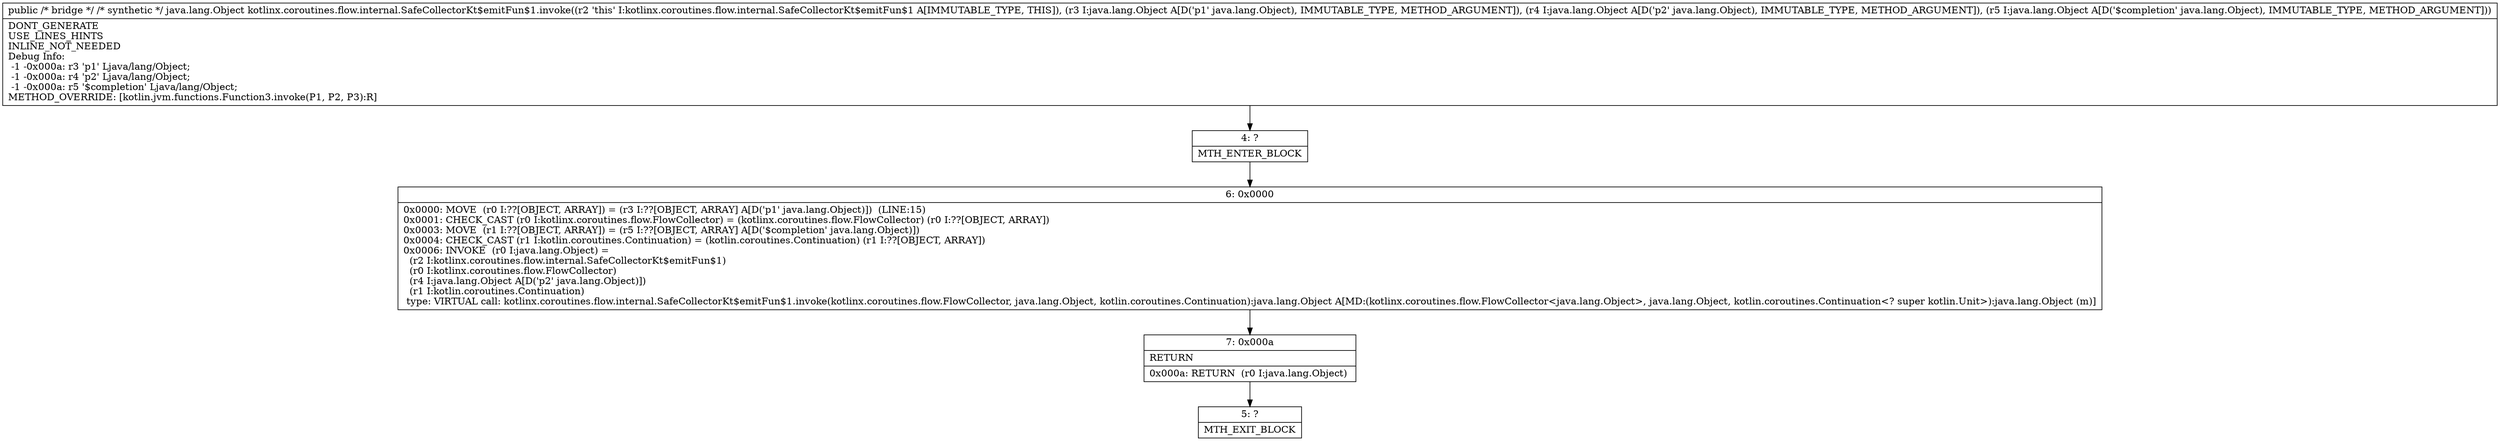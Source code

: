 digraph "CFG forkotlinx.coroutines.flow.internal.SafeCollectorKt$emitFun$1.invoke(Ljava\/lang\/Object;Ljava\/lang\/Object;Ljava\/lang\/Object;)Ljava\/lang\/Object;" {
Node_4 [shape=record,label="{4\:\ ?|MTH_ENTER_BLOCK\l}"];
Node_6 [shape=record,label="{6\:\ 0x0000|0x0000: MOVE  (r0 I:??[OBJECT, ARRAY]) = (r3 I:??[OBJECT, ARRAY] A[D('p1' java.lang.Object)])  (LINE:15)\l0x0001: CHECK_CAST (r0 I:kotlinx.coroutines.flow.FlowCollector) = (kotlinx.coroutines.flow.FlowCollector) (r0 I:??[OBJECT, ARRAY]) \l0x0003: MOVE  (r1 I:??[OBJECT, ARRAY]) = (r5 I:??[OBJECT, ARRAY] A[D('$completion' java.lang.Object)]) \l0x0004: CHECK_CAST (r1 I:kotlin.coroutines.Continuation) = (kotlin.coroutines.Continuation) (r1 I:??[OBJECT, ARRAY]) \l0x0006: INVOKE  (r0 I:java.lang.Object) = \l  (r2 I:kotlinx.coroutines.flow.internal.SafeCollectorKt$emitFun$1)\l  (r0 I:kotlinx.coroutines.flow.FlowCollector)\l  (r4 I:java.lang.Object A[D('p2' java.lang.Object)])\l  (r1 I:kotlin.coroutines.Continuation)\l type: VIRTUAL call: kotlinx.coroutines.flow.internal.SafeCollectorKt$emitFun$1.invoke(kotlinx.coroutines.flow.FlowCollector, java.lang.Object, kotlin.coroutines.Continuation):java.lang.Object A[MD:(kotlinx.coroutines.flow.FlowCollector\<java.lang.Object\>, java.lang.Object, kotlin.coroutines.Continuation\<? super kotlin.Unit\>):java.lang.Object (m)]\l}"];
Node_7 [shape=record,label="{7\:\ 0x000a|RETURN\l|0x000a: RETURN  (r0 I:java.lang.Object) \l}"];
Node_5 [shape=record,label="{5\:\ ?|MTH_EXIT_BLOCK\l}"];
MethodNode[shape=record,label="{public \/* bridge *\/ \/* synthetic *\/ java.lang.Object kotlinx.coroutines.flow.internal.SafeCollectorKt$emitFun$1.invoke((r2 'this' I:kotlinx.coroutines.flow.internal.SafeCollectorKt$emitFun$1 A[IMMUTABLE_TYPE, THIS]), (r3 I:java.lang.Object A[D('p1' java.lang.Object), IMMUTABLE_TYPE, METHOD_ARGUMENT]), (r4 I:java.lang.Object A[D('p2' java.lang.Object), IMMUTABLE_TYPE, METHOD_ARGUMENT]), (r5 I:java.lang.Object A[D('$completion' java.lang.Object), IMMUTABLE_TYPE, METHOD_ARGUMENT]))  | DONT_GENERATE\lUSE_LINES_HINTS\lINLINE_NOT_NEEDED\lDebug Info:\l  \-1 \-0x000a: r3 'p1' Ljava\/lang\/Object;\l  \-1 \-0x000a: r4 'p2' Ljava\/lang\/Object;\l  \-1 \-0x000a: r5 '$completion' Ljava\/lang\/Object;\lMETHOD_OVERRIDE: [kotlin.jvm.functions.Function3.invoke(P1, P2, P3):R]\l}"];
MethodNode -> Node_4;Node_4 -> Node_6;
Node_6 -> Node_7;
Node_7 -> Node_5;
}

